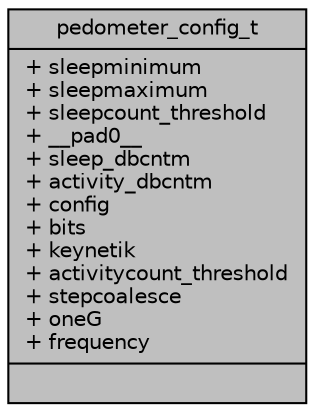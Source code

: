 digraph "pedometer_config_t"
{
  edge [fontname="Helvetica",fontsize="10",labelfontname="Helvetica",labelfontsize="10"];
  node [fontname="Helvetica",fontsize="10",shape=record];
  Node1 [label="{pedometer_config_t\n|+ sleepminimum\l+ sleepmaximum\l+ sleepcount_threshold\l+ __pad0__\l+ sleep_dbcntm\l+ activity_dbcntm\l+ config\l+ bits\l+ keynetik\l+ activitycount_threshold\l+ stepcoalesce\l+ oneG\l+ frequency\l|}",height=0.2,width=0.4,color="black", fillcolor="grey75", style="filled", fontcolor="black"];
}
